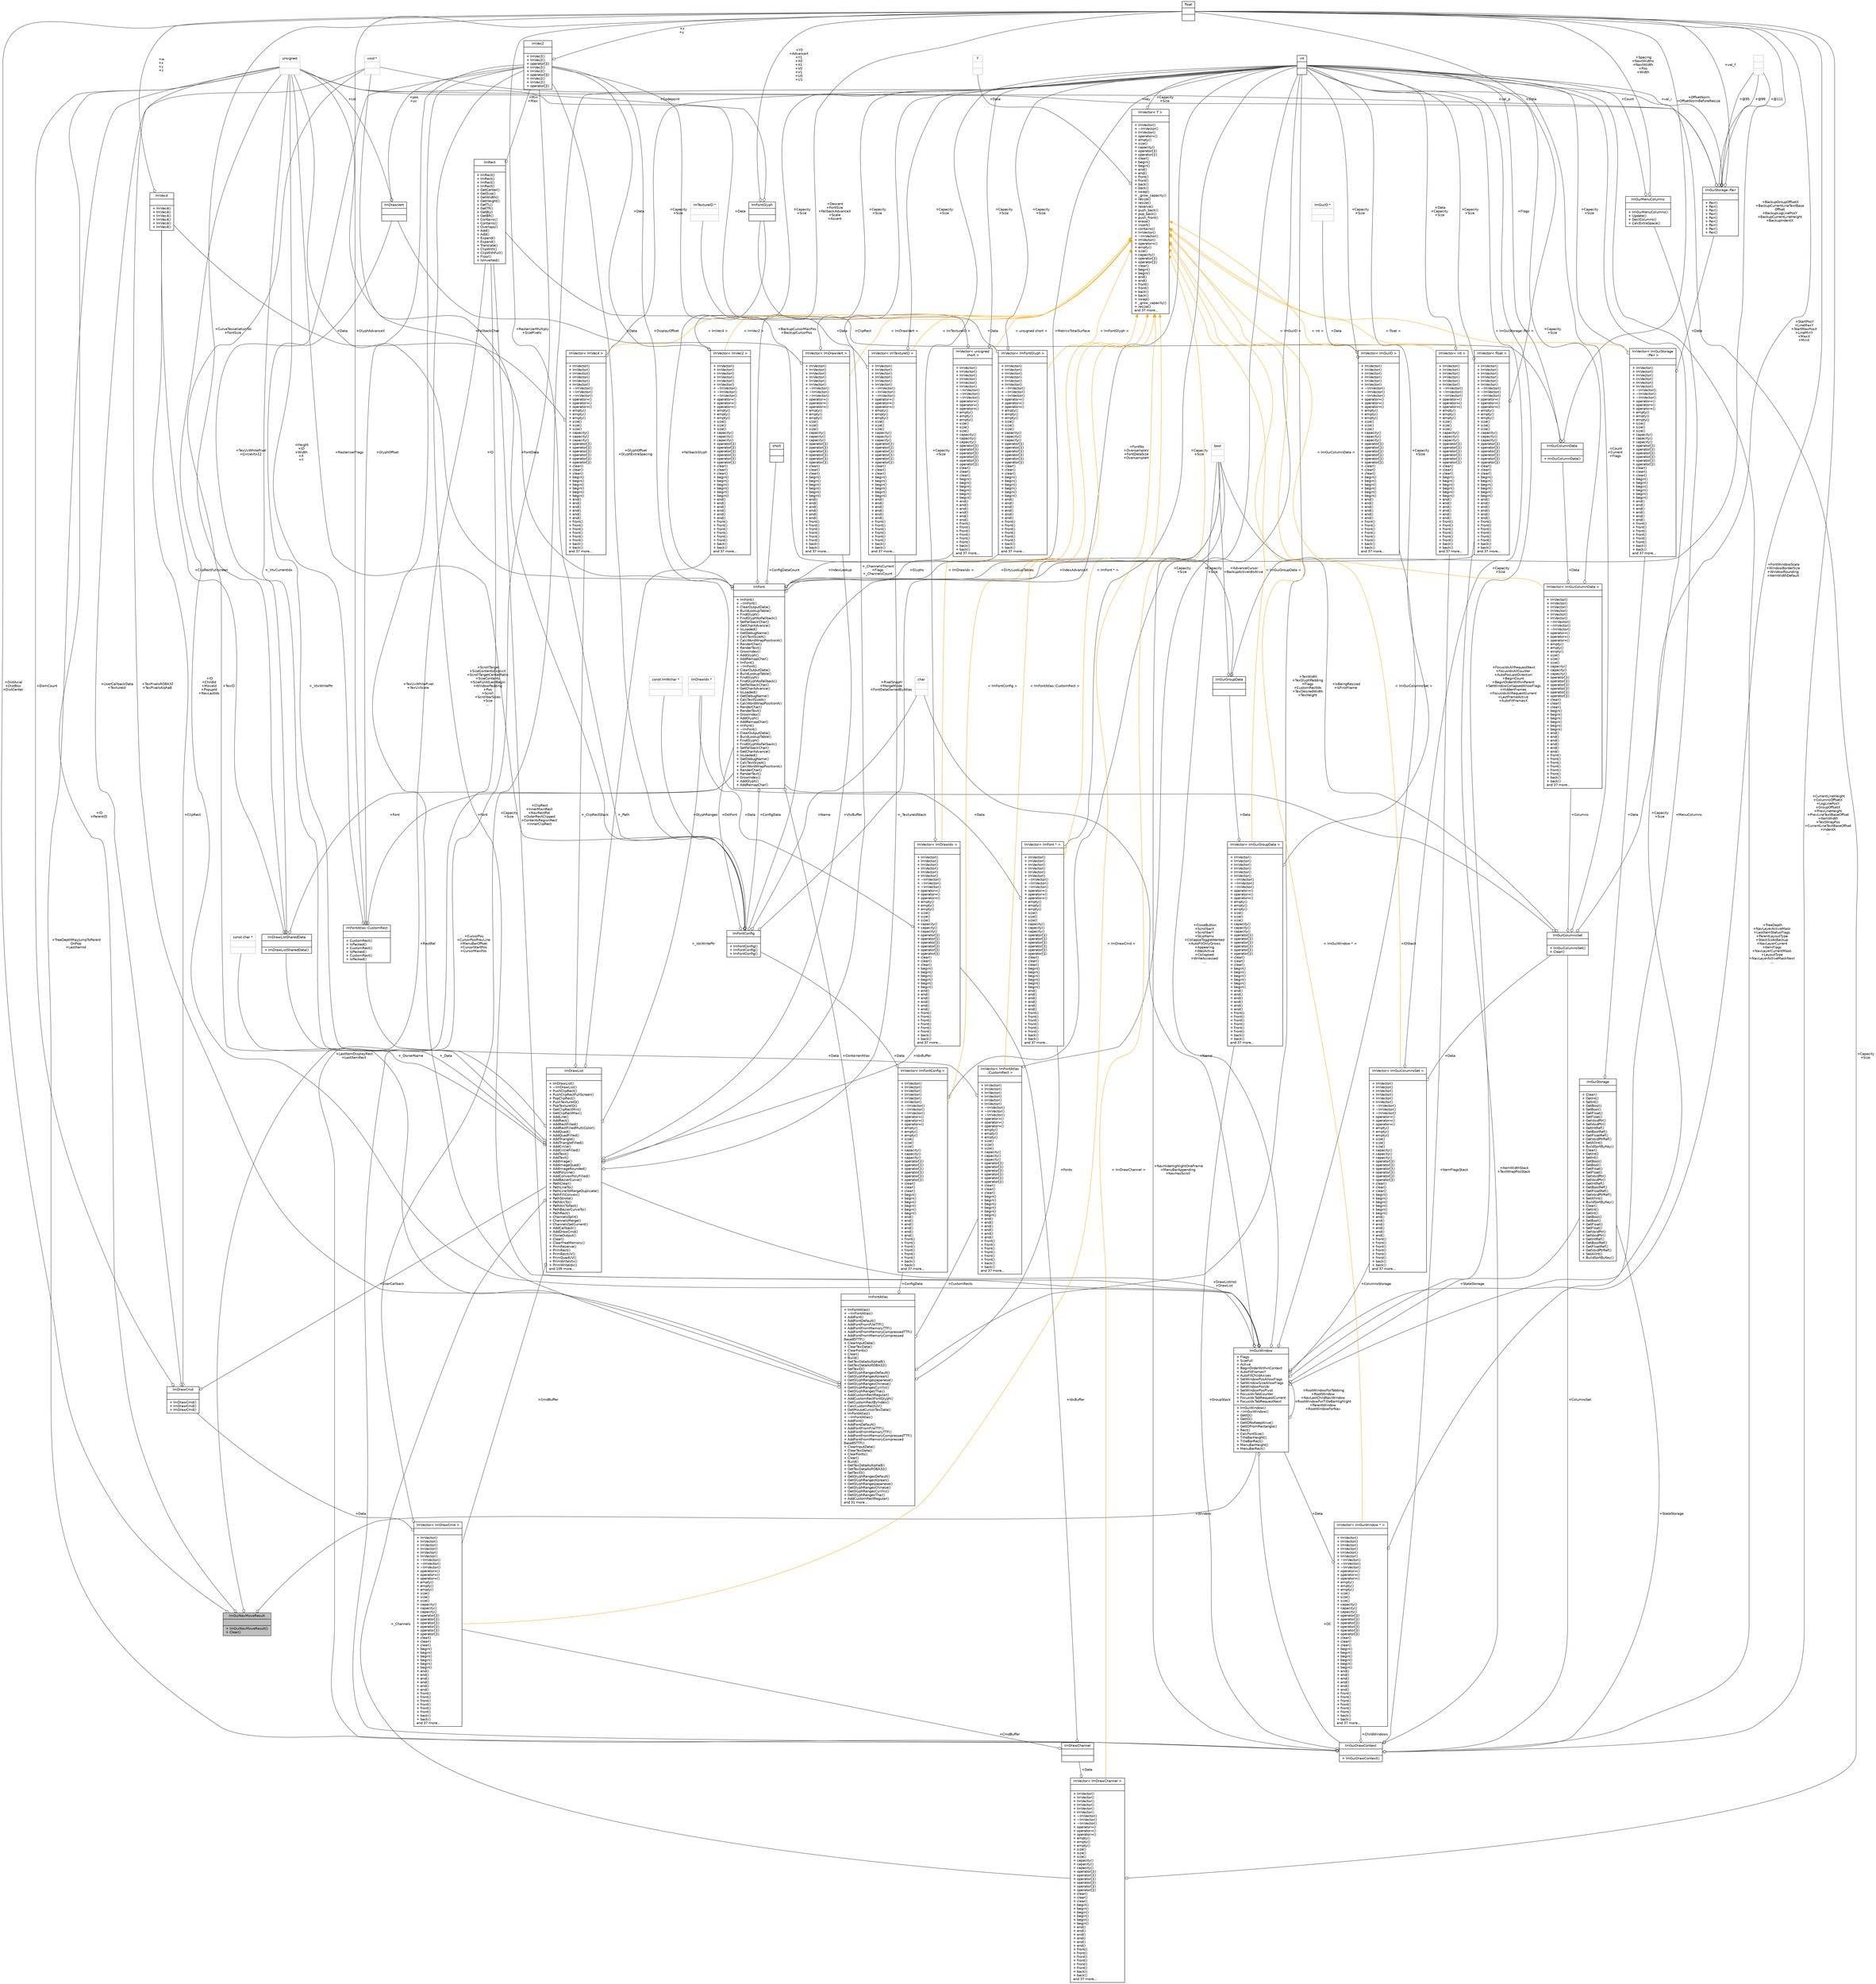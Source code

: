 digraph "ImGuiNavMoveResult"
{
 // INTERACTIVE_SVG=YES
  bgcolor="transparent";
  edge [fontname="Helvetica",fontsize="10",labelfontname="Helvetica",labelfontsize="10"];
  node [fontname="Helvetica",fontsize="10",shape=record];
  Node1 [label="{ImGuiNavMoveResult\n||+ ImGuiNavMoveResult()\l+ Clear()\l}",height=0.2,width=0.4,color="black", fillcolor="grey75", style="filled" fontcolor="black"];
  Node2 -> Node1 [color="grey25",fontsize="10",style="solid",label=" +RectRel" ,arrowhead="odiamond",fontname="Helvetica"];
  Node2 [label="{ImRect\n||+ ImRect()\l+ ImRect()\l+ ImRect()\l+ ImRect()\l+ GetCenter()\l+ GetSize()\l+ GetWidth()\l+ GetHeight()\l+ GetTL()\l+ GetTR()\l+ GetBL()\l+ GetBR()\l+ Contains()\l+ Contains()\l+ Overlaps()\l+ Add()\l+ Add()\l+ Expand()\l+ Expand()\l+ Translate()\l+ ClipWith()\l+ ClipWithFull()\l+ Floor()\l+ IsInverted()\l}",height=0.2,width=0.4,color="black",URL="$de/d50/structImRect.html"];
  Node3 -> Node2 [color="grey25",fontsize="10",style="solid",label=" +Min\n+Max" ,arrowhead="odiamond",fontname="Helvetica"];
  Node3 [label="{ImVec2\n||+ ImVec2()\l+ ImVec2()\l+ operator[]()\l+ ImVec2()\l+ ImVec2()\l+ operator[]()\l+ ImVec2()\l+ ImVec2()\l+ operator[]()\l}",height=0.2,width=0.4,color="black",URL="$d3/dc2/structImVec2.html"];
  Node4 -> Node3 [color="grey25",fontsize="10",style="solid",label=" +x\n+y" ,arrowhead="odiamond",fontname="Helvetica"];
  Node4 [label="{float\n||}",height=0.2,width=0.4,color="black",URL="$d4/dc3/classfloat.html"];
  Node4 -> Node1 [color="grey25",fontsize="10",style="solid",label=" +DistAxial\n+DistBox\n+DistCenter" ,arrowhead="odiamond",fontname="Helvetica"];
  Node5 -> Node1 [color="grey25",fontsize="10",style="solid",label=" +ID\n+ParentID" ,arrowhead="odiamond",fontname="Helvetica"];
  Node5 [label="{unsigned\n||}",height=0.2,width=0.4,color="grey75"];
  Node6 -> Node1 [color="grey25",fontsize="10",style="solid",label=" +Window" ,arrowhead="odiamond",fontname="Helvetica"];
  Node6 [label="{ImGuiWindow\n|+ Flags\l+ SizeFull\l+ Active\l+ BeginOrderWithinContext\l+ AutoFitFramesY\l+ AutoFitChildAxises\l+ SetWindowPosAllowFlags\l+ SetWindowSizeAllowFlags\l+ SetWindowPosVal\l+ SetWindowPosPivot\l+ FocusIdxTabCounter\l+ FocusIdxTabRequestCurrent\l+ FocusIdxTabRequestNext\l|+ ImGuiWindow()\l+ ~ImGuiWindow()\l+ GetID()\l+ GetID()\l+ GetIDNoKeepAlive()\l+ GetIDFromRectangle()\l+ Rect()\l+ CalcFontSize()\l+ TitleBarHeight()\l+ TitleBarRect()\l+ MenuBarHeight()\l+ MenuBarRect()\l}",height=0.2,width=0.4,color="black",URL="$df/d95/structImGuiWindow.html"];
  Node7 -> Node6 [color="grey25",fontsize="10",style="solid",label=" +StateStorage" ,arrowhead="odiamond",fontname="Helvetica"];
  Node7 [label="{ImGuiStorage\n||+ Clear()\l+ GetInt()\l+ SetInt()\l+ GetBool()\l+ SetBool()\l+ GetFloat()\l+ SetFloat()\l+ GetVoidPtr()\l+ SetVoidPtr()\l+ GetIntRef()\l+ GetBoolRef()\l+ GetFloatRef()\l+ GetVoidPtrRef()\l+ SetAllInt()\l+ BuildSortByKey()\l+ Clear()\l+ GetInt()\l+ SetInt()\l+ GetBool()\l+ SetBool()\l+ GetFloat()\l+ SetFloat()\l+ GetVoidPtr()\l+ SetVoidPtr()\l+ GetIntRef()\l+ GetBoolRef()\l+ GetFloatRef()\l+ GetVoidPtrRef()\l+ SetAllInt()\l+ BuildSortByKey()\l+ Clear()\l+ GetInt()\l+ SetInt()\l+ GetBool()\l+ SetBool()\l+ GetFloat()\l+ SetFloat()\l+ GetVoidPtr()\l+ SetVoidPtr()\l+ GetIntRef()\l+ GetBoolRef()\l+ GetFloatRef()\l+ GetVoidPtrRef()\l+ SetAllInt()\l+ BuildSortByKey()\l}",height=0.2,width=0.4,color="black",URL="$d5/d44/structImGuiStorage.html"];
  Node8 -> Node7 [color="grey25",fontsize="10",style="solid",label=" +Data" ,arrowhead="odiamond",fontname="Helvetica"];
  Node8 [label="{ImVector\< ImGuiStorage\l::Pair \>\n||+ ImVector()\l+ ImVector()\l+ ImVector()\l+ ImVector()\l+ ImVector()\l+ ImVector()\l+ ~ImVector()\l+ ~ImVector()\l+ ~ImVector()\l+ operator=()\l+ operator=()\l+ operator=()\l+ empty()\l+ empty()\l+ empty()\l+ size()\l+ size()\l+ size()\l+ capacity()\l+ capacity()\l+ capacity()\l+ operator[]()\l+ operator[]()\l+ operator[]()\l+ operator[]()\l+ operator[]()\l+ operator[]()\l+ clear()\l+ clear()\l+ clear()\l+ begin()\l+ begin()\l+ begin()\l+ begin()\l+ begin()\l+ begin()\l+ end()\l+ end()\l+ end()\l+ end()\l+ end()\l+ end()\l+ front()\l+ front()\l+ front()\l+ front()\l+ front()\l+ front()\l+ back()\l+ back()\land 37 more...\l}",height=0.2,width=0.4,color="black",URL="$d3/d32/classImVector.html"];
  Node9 -> Node8 [color="grey25",fontsize="10",style="solid",label=" +Data" ,arrowhead="odiamond",fontname="Helvetica"];
  Node9 [label="{ImGuiStorage::Pair\n||+ Pair()\l+ Pair()\l+ Pair()\l+ Pair()\l+ Pair()\l+ Pair()\l+ Pair()\l+ Pair()\l+ Pair()\l}",height=0.2,width=0.4,color="black",URL="$d3/d51/structImGuiStorage_1_1Pair.html"];
  Node10 -> Node9 [color="grey25",fontsize="10",style="solid",label=" +@99" ,arrowhead="odiamond",fontname="Helvetica"];
  Node10 [label="{\n||}",height=0.2,width=0.4,color="grey75"];
  Node4 -> Node9 [color="grey25",fontsize="10",style="solid",label=" +val_f" ,arrowhead="odiamond",fontname="Helvetica"];
  Node10 -> Node9 [color="grey25",fontsize="10",style="solid",label=" +@111" ,arrowhead="odiamond",fontname="Helvetica"];
  Node11 -> Node9 [color="grey25",fontsize="10",style="solid",label=" +val_i" ,arrowhead="odiamond",fontname="Helvetica"];
  Node11 [label="{int\n||}",height=0.2,width=0.4,color="black",URL="$d1/da0/classint.html"];
  Node5 -> Node9 [color="grey25",fontsize="10",style="solid",label=" +key" ,arrowhead="odiamond",fontname="Helvetica"];
  Node12 -> Node9 [color="grey25",fontsize="10",style="solid",label=" +val_p" ,arrowhead="odiamond",fontname="Helvetica"];
  Node12 [label="{void *\n||}",height=0.2,width=0.4,color="grey75"];
  Node10 -> Node9 [color="grey25",fontsize="10",style="solid",label=" +@95" ,arrowhead="odiamond",fontname="Helvetica"];
  Node11 -> Node8 [color="grey25",fontsize="10",style="solid",label=" +Capacity\n+Size" ,arrowhead="odiamond",fontname="Helvetica"];
  Node13 -> Node8 [dir="back",color="orange",fontsize="10",style="solid",label=" \< ImGuiStorage::Pair \>" ,fontname="Helvetica"];
  Node13 [label="{ImVector\< T \>\n||+ ImVector()\l+ ~ImVector()\l+ ImVector()\l+ operator=()\l+ empty()\l+ size()\l+ capacity()\l+ operator[]()\l+ operator[]()\l+ clear()\l+ begin()\l+ begin()\l+ end()\l+ end()\l+ front()\l+ front()\l+ back()\l+ back()\l+ swap()\l+ _grow_capacity()\l+ resize()\l+ resize()\l+ reserve()\l+ push_back()\l+ pop_back()\l+ push_front()\l+ erase()\l+ insert()\l+ contains()\l+ ImVector()\l+ ~ImVector()\l+ ImVector()\l+ operator=()\l+ empty()\l+ size()\l+ capacity()\l+ operator[]()\l+ operator[]()\l+ clear()\l+ begin()\l+ begin()\l+ end()\l+ end()\l+ front()\l+ front()\l+ back()\l+ back()\l+ swap()\l+ _grow_capacity()\l+ resize()\land 37 more...\l}",height=0.2,width=0.4,color="black",URL="$d3/d32/classImVector.html"];
  Node11 -> Node13 [color="grey25",fontsize="10",style="solid",label=" +Capacity\n+Size" ,arrowhead="odiamond",fontname="Helvetica"];
  Node14 -> Node13 [color="grey25",fontsize="10",style="solid",label=" +Data" ,arrowhead="odiamond",fontname="Helvetica"];
  Node14 [label="{T\n||}",height=0.2,width=0.4,color="grey75"];
  Node15 -> Node6 [color="grey25",fontsize="10",style="solid",label=" +DC" ,arrowhead="odiamond",fontname="Helvetica"];
  Node15 [label="{ImGuiDrawContext\n||+ ImGuiDrawContext()\l}",height=0.2,width=0.4,color="black",URL="$d1/d5f/structImGuiDrawContext.html"];
  Node16 -> Node15 [color="grey25",fontsize="10",style="solid",label=" +GroupStack" ,arrowhead="odiamond",fontname="Helvetica"];
  Node16 [label="{ImVector\< ImGuiGroupData \>\n||+ ImVector()\l+ ImVector()\l+ ImVector()\l+ ImVector()\l+ ImVector()\l+ ImVector()\l+ ~ImVector()\l+ ~ImVector()\l+ ~ImVector()\l+ operator=()\l+ operator=()\l+ operator=()\l+ empty()\l+ empty()\l+ empty()\l+ size()\l+ size()\l+ size()\l+ capacity()\l+ capacity()\l+ capacity()\l+ operator[]()\l+ operator[]()\l+ operator[]()\l+ operator[]()\l+ operator[]()\l+ operator[]()\l+ clear()\l+ clear()\l+ clear()\l+ begin()\l+ begin()\l+ begin()\l+ begin()\l+ begin()\l+ begin()\l+ end()\l+ end()\l+ end()\l+ end()\l+ end()\l+ end()\l+ front()\l+ front()\l+ front()\l+ front()\l+ front()\l+ front()\l+ back()\l+ back()\land 37 more...\l}",height=0.2,width=0.4,color="black",URL="$d3/d32/classImVector.html"];
  Node11 -> Node16 [color="grey25",fontsize="10",style="solid",label=" +Capacity\n+Size" ,arrowhead="odiamond",fontname="Helvetica"];
  Node17 -> Node16 [color="grey25",fontsize="10",style="solid",label=" +Data" ,arrowhead="odiamond",fontname="Helvetica"];
  Node17 [label="{ImGuiGroupData\n||}",height=0.2,width=0.4,color="black",URL="$d0/dea/structImGuiGroupData.html"];
  Node3 -> Node17 [color="grey25",fontsize="10",style="solid",label=" +BackupCursorMaxPos\n+BackupCursorPos" ,arrowhead="odiamond",fontname="Helvetica"];
  Node4 -> Node17 [color="grey25",fontsize="10",style="solid",label=" +BackupGroupOffsetX\n+BackupCurrentLineTextBase\lOffset\n+BackupLogLinePosY\n+BackupCurrentLineHeight\n+BackupIndentX" ,arrowhead="odiamond",fontname="Helvetica"];
  Node18 -> Node17 [color="grey25",fontsize="10",style="solid",label=" +AdvanceCursor\n+BackupActiveIdIsAlive" ,arrowhead="odiamond",fontname="Helvetica"];
  Node18 [label="{bool\n||}",height=0.2,width=0.4,color="grey75"];
  Node13 -> Node16 [dir="back",color="orange",fontsize="10",style="solid",label=" \< ImGuiGroupData \>" ,fontname="Helvetica"];
  Node7 -> Node15 [color="grey25",fontsize="10",style="solid",label=" +StateStorage" ,arrowhead="odiamond",fontname="Helvetica"];
  Node3 -> Node15 [color="grey25",fontsize="10",style="solid",label=" +CursorPos\n+CursorPosPrevLine\n+MenuBarOffset\n+CursorStartPos\n+CursorMaxPos" ,arrowhead="odiamond",fontname="Helvetica"];
  Node2 -> Node15 [color="grey25",fontsize="10",style="solid",label=" +LastItemDisplayRect\n+LastItemRect" ,arrowhead="odiamond",fontname="Helvetica"];
  Node19 -> Node15 [color="grey25",fontsize="10",style="solid",label=" +ColumnsSet" ,arrowhead="odiamond",fontname="Helvetica"];
  Node19 [label="{ImGuiColumnsSet\n||+ ImGuiColumnsSet()\l+ Clear()\l}",height=0.2,width=0.4,color="black",URL="$d5/dd5/structImGuiColumnsSet.html"];
  Node20 -> Node19 [color="grey25",fontsize="10",style="solid",label=" +Columns" ,arrowhead="odiamond",fontname="Helvetica"];
  Node20 [label="{ImVector\< ImGuiColumnData \>\n||+ ImVector()\l+ ImVector()\l+ ImVector()\l+ ImVector()\l+ ImVector()\l+ ImVector()\l+ ~ImVector()\l+ ~ImVector()\l+ ~ImVector()\l+ operator=()\l+ operator=()\l+ operator=()\l+ empty()\l+ empty()\l+ empty()\l+ size()\l+ size()\l+ size()\l+ capacity()\l+ capacity()\l+ capacity()\l+ operator[]()\l+ operator[]()\l+ operator[]()\l+ operator[]()\l+ operator[]()\l+ operator[]()\l+ clear()\l+ clear()\l+ clear()\l+ begin()\l+ begin()\l+ begin()\l+ begin()\l+ begin()\l+ begin()\l+ end()\l+ end()\l+ end()\l+ end()\l+ end()\l+ end()\l+ front()\l+ front()\l+ front()\l+ front()\l+ front()\l+ front()\l+ back()\l+ back()\land 37 more...\l}",height=0.2,width=0.4,color="black",URL="$d3/d32/classImVector.html"];
  Node11 -> Node20 [color="grey25",fontsize="10",style="solid",label=" +Capacity\n+Size" ,arrowhead="odiamond",fontname="Helvetica"];
  Node21 -> Node20 [color="grey25",fontsize="10",style="solid",label=" +Data" ,arrowhead="odiamond",fontname="Helvetica"];
  Node21 [label="{ImGuiColumnData\n||+ ImGuiColumnData()\l}",height=0.2,width=0.4,color="black",URL="$d9/d41/structImGuiColumnData.html"];
  Node2 -> Node21 [color="grey25",fontsize="10",style="solid",label=" +ClipRect" ,arrowhead="odiamond",fontname="Helvetica"];
  Node4 -> Node21 [color="grey25",fontsize="10",style="solid",label=" +OffsetNorm\n+OffsetNormBeforeResize" ,arrowhead="odiamond",fontname="Helvetica"];
  Node11 -> Node21 [color="grey25",fontsize="10",style="solid",label=" +Flags" ,arrowhead="odiamond",fontname="Helvetica"];
  Node13 -> Node20 [dir="back",color="orange",fontsize="10",style="solid",label=" \< ImGuiColumnData \>" ,fontname="Helvetica"];
  Node4 -> Node19 [color="grey25",fontsize="10",style="solid",label=" +StartPosY\n+LineMaxY\n+StartMaxPosX\n+LineMinY\n+MaxX\n+MinX" ,arrowhead="odiamond",fontname="Helvetica"];
  Node11 -> Node19 [color="grey25",fontsize="10",style="solid",label=" +Count\n+Current\n+Flags" ,arrowhead="odiamond",fontname="Helvetica"];
  Node18 -> Node19 [color="grey25",fontsize="10",style="solid",label=" +IsBeingResized\n+IsFirstFrame" ,arrowhead="odiamond",fontname="Helvetica"];
  Node5 -> Node19 [color="grey25",fontsize="10",style="solid",label=" +ID" ,arrowhead="odiamond",fontname="Helvetica"];
  Node4 -> Node15 [color="grey25",fontsize="10",style="solid",label=" +CurrentLineHeight\n+ColumnsOffsetX\n+LogLinePosY\n+GroupOffsetX\n+PrevLineHeight\n+PrevLineTextBaseOffset\n+ItemWidth\n+TextWrapPos\n+CurrentLineTextBaseOffset\n+IndentX\n..." ,arrowhead="odiamond",fontname="Helvetica"];
  Node11 -> Node15 [color="grey25",fontsize="10",style="solid",label=" +TreeDepth\n+NavLayerActiveMask\n+LastItemStatusFlags\n+ParentLayoutType\n+StackSizesBackup\n+NavLayerCurrent\n+ItemFlags\n+NavLayerCurrentMask\n+LayoutType\n+NavLayerActiveMaskNext\n..." ,arrowhead="odiamond",fontname="Helvetica"];
  Node18 -> Node15 [color="grey25",fontsize="10",style="solid",label=" +NavHideHighlightOneFrame\n+MenuBarAppending\n+NavHasScroll" ,arrowhead="odiamond",fontname="Helvetica"];
  Node22 -> Node15 [color="grey25",fontsize="10",style="solid",label=" +ChildWindows" ,arrowhead="odiamond",fontname="Helvetica"];
  Node22 [label="{ImVector\< ImGuiWindow * \>\n||+ ImVector()\l+ ImVector()\l+ ImVector()\l+ ImVector()\l+ ImVector()\l+ ImVector()\l+ ~ImVector()\l+ ~ImVector()\l+ ~ImVector()\l+ operator=()\l+ operator=()\l+ operator=()\l+ empty()\l+ empty()\l+ empty()\l+ size()\l+ size()\l+ size()\l+ capacity()\l+ capacity()\l+ capacity()\l+ operator[]()\l+ operator[]()\l+ operator[]()\l+ operator[]()\l+ operator[]()\l+ operator[]()\l+ clear()\l+ clear()\l+ clear()\l+ begin()\l+ begin()\l+ begin()\l+ begin()\l+ begin()\l+ begin()\l+ end()\l+ end()\l+ end()\l+ end()\l+ end()\l+ end()\l+ front()\l+ front()\l+ front()\l+ front()\l+ front()\l+ front()\l+ back()\l+ back()\land 37 more...\l}",height=0.2,width=0.4,color="black",URL="$d3/d32/classImVector.html"];
  Node11 -> Node22 [color="grey25",fontsize="10",style="solid",label=" +Capacity\n+Size" ,arrowhead="odiamond",fontname="Helvetica"];
  Node6 -> Node22 [color="grey25",fontsize="10",style="solid",label=" +Data" ,arrowhead="odiamond",fontname="Helvetica"];
  Node13 -> Node22 [dir="back",color="orange",fontsize="10",style="solid",label=" \< ImGuiWindow * \>" ,fontname="Helvetica"];
  Node23 -> Node15 [color="grey25",fontsize="10",style="solid",label=" +ItemWidthStack\n+TextWrapPosStack" ,arrowhead="odiamond",fontname="Helvetica"];
  Node23 [label="{ImVector\< float \>\n||+ ImVector()\l+ ImVector()\l+ ImVector()\l+ ImVector()\l+ ImVector()\l+ ImVector()\l+ ~ImVector()\l+ ~ImVector()\l+ ~ImVector()\l+ operator=()\l+ operator=()\l+ operator=()\l+ empty()\l+ empty()\l+ empty()\l+ size()\l+ size()\l+ size()\l+ capacity()\l+ capacity()\l+ capacity()\l+ operator[]()\l+ operator[]()\l+ operator[]()\l+ operator[]()\l+ operator[]()\l+ operator[]()\l+ clear()\l+ clear()\l+ clear()\l+ begin()\l+ begin()\l+ begin()\l+ begin()\l+ begin()\l+ begin()\l+ end()\l+ end()\l+ end()\l+ end()\l+ end()\l+ end()\l+ front()\l+ front()\l+ front()\l+ front()\l+ front()\l+ front()\l+ back()\l+ back()\land 37 more...\l}",height=0.2,width=0.4,color="black",URL="$d3/d32/classImVector.html"];
  Node4 -> Node23 [color="grey25",fontsize="10",style="solid",label=" +Data" ,arrowhead="odiamond",fontname="Helvetica"];
  Node11 -> Node23 [color="grey25",fontsize="10",style="solid",label=" +Capacity\n+Size" ,arrowhead="odiamond",fontname="Helvetica"];
  Node13 -> Node23 [dir="back",color="orange",fontsize="10",style="solid",label=" \< float \>" ,fontname="Helvetica"];
  Node5 -> Node15 [color="grey25",fontsize="10",style="solid",label=" +TreeDepthMayJumpToParent\lOnPop\n+LastItemId" ,arrowhead="odiamond",fontname="Helvetica"];
  Node24 -> Node15 [color="grey25",fontsize="10",style="solid",label=" +ItemFlagsStack" ,arrowhead="odiamond",fontname="Helvetica"];
  Node24 [label="{ImVector\< int \>\n||+ ImVector()\l+ ImVector()\l+ ImVector()\l+ ImVector()\l+ ImVector()\l+ ImVector()\l+ ~ImVector()\l+ ~ImVector()\l+ ~ImVector()\l+ operator=()\l+ operator=()\l+ operator=()\l+ empty()\l+ empty()\l+ empty()\l+ size()\l+ size()\l+ size()\l+ capacity()\l+ capacity()\l+ capacity()\l+ operator[]()\l+ operator[]()\l+ operator[]()\l+ operator[]()\l+ operator[]()\l+ operator[]()\l+ clear()\l+ clear()\l+ clear()\l+ begin()\l+ begin()\l+ begin()\l+ begin()\l+ begin()\l+ begin()\l+ end()\l+ end()\l+ end()\l+ end()\l+ end()\l+ end()\l+ front()\l+ front()\l+ front()\l+ front()\l+ front()\l+ front()\l+ back()\l+ back()\land 37 more...\l}",height=0.2,width=0.4,color="black",URL="$d3/d32/classImVector.html"];
  Node11 -> Node24 [color="grey25",fontsize="10",style="solid",label=" +Data\n+Capacity\n+Size" ,arrowhead="odiamond",fontname="Helvetica"];
  Node13 -> Node24 [dir="back",color="orange",fontsize="10",style="solid",label=" \< int \>" ,fontname="Helvetica"];
  Node3 -> Node6 [color="grey25",fontsize="10",style="solid",label=" +ScrollTarget\n+SizeContentsExplicit\n+ScrollTargetCenterRatio\n+SizeContents\n+SizeFullAtLastBegin\n+WindowPadding\n+Pos\n+Scroll\n+ScrollbarSizes\n+Size\n..." ,arrowhead="odiamond",fontname="Helvetica"];
  Node25 -> Node6 [color="grey25",fontsize="10",style="solid",label=" +ColumnsStorage" ,arrowhead="odiamond",fontname="Helvetica"];
  Node25 [label="{ImVector\< ImGuiColumnsSet \>\n||+ ImVector()\l+ ImVector()\l+ ImVector()\l+ ImVector()\l+ ImVector()\l+ ImVector()\l+ ~ImVector()\l+ ~ImVector()\l+ ~ImVector()\l+ operator=()\l+ operator=()\l+ operator=()\l+ empty()\l+ empty()\l+ empty()\l+ size()\l+ size()\l+ size()\l+ capacity()\l+ capacity()\l+ capacity()\l+ operator[]()\l+ operator[]()\l+ operator[]()\l+ operator[]()\l+ operator[]()\l+ operator[]()\l+ clear()\l+ clear()\l+ clear()\l+ begin()\l+ begin()\l+ begin()\l+ begin()\l+ begin()\l+ begin()\l+ end()\l+ end()\l+ end()\l+ end()\l+ end()\l+ end()\l+ front()\l+ front()\l+ front()\l+ front()\l+ front()\l+ front()\l+ back()\l+ back()\land 37 more...\l}",height=0.2,width=0.4,color="black",URL="$d3/d32/classImVector.html"];
  Node19 -> Node25 [color="grey25",fontsize="10",style="solid",label=" +Data" ,arrowhead="odiamond",fontname="Helvetica"];
  Node11 -> Node25 [color="grey25",fontsize="10",style="solid",label=" +Capacity\n+Size" ,arrowhead="odiamond",fontname="Helvetica"];
  Node13 -> Node25 [dir="back",color="orange",fontsize="10",style="solid",label=" \< ImGuiColumnsSet \>" ,fontname="Helvetica"];
  Node2 -> Node6 [color="grey25",fontsize="10",style="solid",label=" +ClipRect\n+InnerMainRect\n+NavRectRel\n+OuterRectClipped\n+ContentsRegionRect\n+InnerClipRect" ,arrowhead="odiamond",fontname="Helvetica"];
  Node4 -> Node6 [color="grey25",fontsize="10",style="solid",label=" +FontWindowScale\n+WindowBorderSize\n+WindowRounding\n+ItemWidthDefault" ,arrowhead="odiamond",fontname="Helvetica"];
  Node26 -> Node6 [color="grey25",fontsize="10",style="solid",label=" +Name" ,arrowhead="odiamond",fontname="Helvetica"];
  Node26 [label="{char\n||}",height=0.2,width=0.4,color="grey75"];
  Node27 -> Node6 [color="grey25",fontsize="10",style="solid",label=" +IDStack" ,arrowhead="odiamond",fontname="Helvetica"];
  Node27 [label="{ImVector\< ImGuiID \>\n||+ ImVector()\l+ ImVector()\l+ ImVector()\l+ ImVector()\l+ ImVector()\l+ ImVector()\l+ ~ImVector()\l+ ~ImVector()\l+ ~ImVector()\l+ operator=()\l+ operator=()\l+ operator=()\l+ empty()\l+ empty()\l+ empty()\l+ size()\l+ size()\l+ size()\l+ capacity()\l+ capacity()\l+ capacity()\l+ operator[]()\l+ operator[]()\l+ operator[]()\l+ operator[]()\l+ operator[]()\l+ operator[]()\l+ clear()\l+ clear()\l+ clear()\l+ begin()\l+ begin()\l+ begin()\l+ begin()\l+ begin()\l+ begin()\l+ end()\l+ end()\l+ end()\l+ end()\l+ end()\l+ end()\l+ front()\l+ front()\l+ front()\l+ front()\l+ front()\l+ front()\l+ back()\l+ back()\land 37 more...\l}",height=0.2,width=0.4,color="black",URL="$d3/d32/classImVector.html"];
  Node28 -> Node27 [color="grey25",fontsize="10",style="solid",label=" +Data" ,arrowhead="odiamond",fontname="Helvetica"];
  Node28 [label="{ImGuiID *\n||}",height=0.2,width=0.4,color="grey75"];
  Node11 -> Node27 [color="grey25",fontsize="10",style="solid",label=" +Capacity\n+Size" ,arrowhead="odiamond",fontname="Helvetica"];
  Node13 -> Node27 [dir="back",color="orange",fontsize="10",style="solid",label=" \< ImGuiID \>" ,fontname="Helvetica"];
  Node11 -> Node6 [color="grey25",fontsize="10",style="solid",label=" +FocusIdxAllRequestNext\n+FocusIdxAllCounter\n+AutoPosLastDirection\n+BeginCount\n+BeginOrderWithinParent\n+SetWindowCollapsedAllowFlags\n+HiddenFrames\n+FocusIdxAllRequestCurrent\n+LastFrameActive\n+AutoFitFramesX\n..." ,arrowhead="odiamond",fontname="Helvetica"];
  Node18 -> Node6 [color="grey25",fontsize="10",style="solid",label=" +CloseButton\n+ScrollbarX\n+ScrollbarY\n+SkipItems\n+CollapseToggleWanted\n+AutoFitOnlyGrows\n+Appearing\n+WasActive\n+Collapsed\n+WriteAccessed\n..." ,arrowhead="odiamond",fontname="Helvetica"];
  Node29 -> Node6 [color="grey25",fontsize="10",style="solid",label=" +MenuColumns" ,arrowhead="odiamond",fontname="Helvetica"];
  Node29 [label="{ImGuiMenuColumns\n||+ ImGuiMenuColumns()\l+ Update()\l+ DeclColumns()\l+ CalcExtraSpace()\l}",height=0.2,width=0.4,color="black",URL="$d4/d27/structImGuiMenuColumns.html"];
  Node4 -> Node29 [color="grey25",fontsize="10",style="solid",label=" +Spacing\n+NextWidths\n+NextWidth\n+Pos\n+Width" ,arrowhead="odiamond",fontname="Helvetica"];
  Node11 -> Node29 [color="grey25",fontsize="10",style="solid",label=" +Count" ,arrowhead="odiamond",fontname="Helvetica"];
  Node5 -> Node6 [color="grey25",fontsize="10",style="solid",label=" +ID\n+ChildId\n+MoveId\n+PopupId\n+NavLastIds" ,arrowhead="odiamond",fontname="Helvetica"];
  Node6 -> Node6 [color="grey25",fontsize="10",style="solid",label=" +RootWindowForTabbing\n+RootWindow\n+NavLastChildNavWindow\n+RootWindowForTitleBarHighlight\n+ParentWindow\n+RootWindowForNav" ,arrowhead="odiamond",fontname="Helvetica"];
  Node30 -> Node6 [color="grey25",fontsize="10",style="solid",label=" +DrawListInst\n+DrawList" ,arrowhead="odiamond",fontname="Helvetica"];
  Node30 [label="{ImDrawList\n||+ ImDrawList()\l+ ~ImDrawList()\l+ PushClipRect()\l+ PushClipRectFullScreen()\l+ PopClipRect()\l+ PushTextureID()\l+ PopTextureID()\l+ GetClipRectMin()\l+ GetClipRectMax()\l+ AddLine()\l+ AddRect()\l+ AddRectFilled()\l+ AddRectFilledMultiColor()\l+ AddQuad()\l+ AddQuadFilled()\l+ AddTriangle()\l+ AddTriangleFilled()\l+ AddCircle()\l+ AddCircleFilled()\l+ AddText()\l+ AddText()\l+ AddImage()\l+ AddImageQuad()\l+ AddImageRounded()\l+ AddPolyline()\l+ AddConvexPolyFilled()\l+ AddBezierCurve()\l+ PathClear()\l+ PathLineTo()\l+ PathLineToMergeDuplicate()\l+ PathFillConvex()\l+ PathStroke()\l+ PathArcTo()\l+ PathArcToFast()\l+ PathBezierCurveTo()\l+ PathRect()\l+ ChannelsSplit()\l+ ChannelsMerge()\l+ ChannelsSetCurrent()\l+ AddCallback()\l+ AddDrawCmd()\l+ CloneOutput()\l+ Clear()\l+ ClearFreeMemory()\l+ PrimReserve()\l+ PrimRect()\l+ PrimRectUV()\l+ PrimQuadUV()\l+ PrimWriteVtx()\l+ PrimWriteIdx()\land 109 more...\l}",height=0.2,width=0.4,color="black",URL="$d2/d31/structImDrawList.html"];
  Node31 -> Node30 [color="grey25",fontsize="10",style="solid",label=" +_ClipRectStack" ,arrowhead="odiamond",fontname="Helvetica"];
  Node31 [label="{ImVector\< ImVec4 \>\n||+ ImVector()\l+ ImVector()\l+ ImVector()\l+ ImVector()\l+ ImVector()\l+ ImVector()\l+ ~ImVector()\l+ ~ImVector()\l+ ~ImVector()\l+ operator=()\l+ operator=()\l+ operator=()\l+ empty()\l+ empty()\l+ empty()\l+ size()\l+ size()\l+ size()\l+ capacity()\l+ capacity()\l+ capacity()\l+ operator[]()\l+ operator[]()\l+ operator[]()\l+ operator[]()\l+ operator[]()\l+ operator[]()\l+ clear()\l+ clear()\l+ clear()\l+ begin()\l+ begin()\l+ begin()\l+ begin()\l+ begin()\l+ begin()\l+ end()\l+ end()\l+ end()\l+ end()\l+ end()\l+ end()\l+ front()\l+ front()\l+ front()\l+ front()\l+ front()\l+ front()\l+ back()\l+ back()\land 37 more...\l}",height=0.2,width=0.4,color="black",URL="$d3/d32/classImVector.html"];
  Node32 -> Node31 [color="grey25",fontsize="10",style="solid",label=" +Data" ,arrowhead="odiamond",fontname="Helvetica"];
  Node32 [label="{ImVec4\n||+ ImVec4()\l+ ImVec4()\l+ ImVec4()\l+ ImVec4()\l+ ImVec4()\l+ ImVec4()\l}",height=0.2,width=0.4,color="black",URL="$dc/dee/structImVec4.html"];
  Node4 -> Node32 [color="grey25",fontsize="10",style="solid",label=" +w\n+x\n+y\n+z" ,arrowhead="odiamond",fontname="Helvetica"];
  Node11 -> Node31 [color="grey25",fontsize="10",style="solid",label=" +Capacity\n+Size" ,arrowhead="odiamond",fontname="Helvetica"];
  Node13 -> Node31 [dir="back",color="orange",fontsize="10",style="solid",label=" \< ImVec4 \>" ,fontname="Helvetica"];
  Node33 -> Node30 [color="grey25",fontsize="10",style="solid",label=" +_IdxWritePtr" ,arrowhead="odiamond",fontname="Helvetica"];
  Node33 [label="{ImDrawIdx *\n||}",height=0.2,width=0.4,color="grey75"];
  Node34 -> Node30 [color="grey25",fontsize="10",style="solid",label=" +VtxBuffer" ,arrowhead="odiamond",fontname="Helvetica"];
  Node34 [label="{ImVector\< ImDrawVert \>\n||+ ImVector()\l+ ImVector()\l+ ImVector()\l+ ImVector()\l+ ImVector()\l+ ImVector()\l+ ~ImVector()\l+ ~ImVector()\l+ ~ImVector()\l+ operator=()\l+ operator=()\l+ operator=()\l+ empty()\l+ empty()\l+ empty()\l+ size()\l+ size()\l+ size()\l+ capacity()\l+ capacity()\l+ capacity()\l+ operator[]()\l+ operator[]()\l+ operator[]()\l+ operator[]()\l+ operator[]()\l+ operator[]()\l+ clear()\l+ clear()\l+ clear()\l+ begin()\l+ begin()\l+ begin()\l+ begin()\l+ begin()\l+ begin()\l+ end()\l+ end()\l+ end()\l+ end()\l+ end()\l+ end()\l+ front()\l+ front()\l+ front()\l+ front()\l+ front()\l+ front()\l+ back()\l+ back()\land 37 more...\l}",height=0.2,width=0.4,color="black",URL="$d3/d32/classImVector.html"];
  Node11 -> Node34 [color="grey25",fontsize="10",style="solid",label=" +Capacity\n+Size" ,arrowhead="odiamond",fontname="Helvetica"];
  Node35 -> Node34 [color="grey25",fontsize="10",style="solid",label=" +Data" ,arrowhead="odiamond",fontname="Helvetica"];
  Node35 [label="{ImDrawVert\n||}",height=0.2,width=0.4,color="black",URL="$d3/dfa/structImDrawVert.html"];
  Node3 -> Node35 [color="grey25",fontsize="10",style="solid",label=" +pos\n+uv" ,arrowhead="odiamond",fontname="Helvetica"];
  Node5 -> Node35 [color="grey25",fontsize="10",style="solid",label=" +col" ,arrowhead="odiamond",fontname="Helvetica"];
  Node13 -> Node34 [dir="back",color="orange",fontsize="10",style="solid",label=" \< ImDrawVert \>" ,fontname="Helvetica"];
  Node36 -> Node30 [color="grey25",fontsize="10",style="solid",label=" +_Channels" ,arrowhead="odiamond",fontname="Helvetica"];
  Node36 [label="{ImVector\< ImDrawChannel \>\n||+ ImVector()\l+ ImVector()\l+ ImVector()\l+ ImVector()\l+ ImVector()\l+ ImVector()\l+ ~ImVector()\l+ ~ImVector()\l+ ~ImVector()\l+ operator=()\l+ operator=()\l+ operator=()\l+ empty()\l+ empty()\l+ empty()\l+ size()\l+ size()\l+ size()\l+ capacity()\l+ capacity()\l+ capacity()\l+ operator[]()\l+ operator[]()\l+ operator[]()\l+ operator[]()\l+ operator[]()\l+ operator[]()\l+ clear()\l+ clear()\l+ clear()\l+ begin()\l+ begin()\l+ begin()\l+ begin()\l+ begin()\l+ begin()\l+ end()\l+ end()\l+ end()\l+ end()\l+ end()\l+ end()\l+ front()\l+ front()\l+ front()\l+ front()\l+ front()\l+ front()\l+ back()\l+ back()\land 37 more...\l}",height=0.2,width=0.4,color="black",URL="$d3/d32/classImVector.html"];
  Node11 -> Node36 [color="grey25",fontsize="10",style="solid",label=" +Capacity\n+Size" ,arrowhead="odiamond",fontname="Helvetica"];
  Node37 -> Node36 [color="grey25",fontsize="10",style="solid",label=" +Data" ,arrowhead="odiamond",fontname="Helvetica"];
  Node37 [label="{ImDrawChannel\n||}",height=0.2,width=0.4,color="black",URL="$d7/d3a/structImDrawChannel.html"];
  Node38 -> Node37 [color="grey25",fontsize="10",style="solid",label=" +CmdBuffer" ,arrowhead="odiamond",fontname="Helvetica"];
  Node38 [label="{ImVector\< ImDrawCmd \>\n||+ ImVector()\l+ ImVector()\l+ ImVector()\l+ ImVector()\l+ ImVector()\l+ ImVector()\l+ ~ImVector()\l+ ~ImVector()\l+ ~ImVector()\l+ operator=()\l+ operator=()\l+ operator=()\l+ empty()\l+ empty()\l+ empty()\l+ size()\l+ size()\l+ size()\l+ capacity()\l+ capacity()\l+ capacity()\l+ operator[]()\l+ operator[]()\l+ operator[]()\l+ operator[]()\l+ operator[]()\l+ operator[]()\l+ clear()\l+ clear()\l+ clear()\l+ begin()\l+ begin()\l+ begin()\l+ begin()\l+ begin()\l+ begin()\l+ end()\l+ end()\l+ end()\l+ end()\l+ end()\l+ end()\l+ front()\l+ front()\l+ front()\l+ front()\l+ front()\l+ front()\l+ back()\l+ back()\land 37 more...\l}",height=0.2,width=0.4,color="black",URL="$d3/d32/classImVector.html"];
  Node39 -> Node38 [color="grey25",fontsize="10",style="solid",label=" +Data" ,arrowhead="odiamond",fontname="Helvetica"];
  Node39 [label="{ImDrawCmd\n||+ ImDrawCmd()\l+ ImDrawCmd()\l+ ImDrawCmd()\l}",height=0.2,width=0.4,color="black",URL="$d9/de6/structImDrawCmd.html"];
  Node32 -> Node39 [color="grey25",fontsize="10",style="solid",label=" +ClipRect" ,arrowhead="odiamond",fontname="Helvetica"];
  Node5 -> Node39 [color="grey25",fontsize="10",style="solid",label=" +ElemCount" ,arrowhead="odiamond",fontname="Helvetica"];
  Node12 -> Node39 [color="grey25",fontsize="10",style="solid",label=" +UserCallbackData\n+TextureId" ,arrowhead="odiamond",fontname="Helvetica"];
  Node30 -> Node39 [color="grey25",fontsize="10",style="solid",label=" +UserCallback" ,arrowhead="odiamond",fontname="Helvetica"];
  Node11 -> Node38 [color="grey25",fontsize="10",style="solid",label=" +Capacity\n+Size" ,arrowhead="odiamond",fontname="Helvetica"];
  Node13 -> Node38 [dir="back",color="orange",fontsize="10",style="solid",label=" \< ImDrawCmd \>" ,fontname="Helvetica"];
  Node40 -> Node37 [color="grey25",fontsize="10",style="solid",label=" +IdxBuffer" ,arrowhead="odiamond",fontname="Helvetica"];
  Node40 [label="{ImVector\< ImDrawIdx \>\n||+ ImVector()\l+ ImVector()\l+ ImVector()\l+ ImVector()\l+ ImVector()\l+ ImVector()\l+ ~ImVector()\l+ ~ImVector()\l+ ~ImVector()\l+ operator=()\l+ operator=()\l+ operator=()\l+ empty()\l+ empty()\l+ empty()\l+ size()\l+ size()\l+ size()\l+ capacity()\l+ capacity()\l+ capacity()\l+ operator[]()\l+ operator[]()\l+ operator[]()\l+ operator[]()\l+ operator[]()\l+ operator[]()\l+ clear()\l+ clear()\l+ clear()\l+ begin()\l+ begin()\l+ begin()\l+ begin()\l+ begin()\l+ begin()\l+ end()\l+ end()\l+ end()\l+ end()\l+ end()\l+ end()\l+ front()\l+ front()\l+ front()\l+ front()\l+ front()\l+ front()\l+ back()\l+ back()\land 37 more...\l}",height=0.2,width=0.4,color="black",URL="$d3/d32/classImVector.html"];
  Node33 -> Node40 [color="grey25",fontsize="10",style="solid",label=" +Data" ,arrowhead="odiamond",fontname="Helvetica"];
  Node11 -> Node40 [color="grey25",fontsize="10",style="solid",label=" +Capacity\n+Size" ,arrowhead="odiamond",fontname="Helvetica"];
  Node13 -> Node40 [dir="back",color="orange",fontsize="10",style="solid",label=" \< ImDrawIdx \>" ,fontname="Helvetica"];
  Node13 -> Node36 [dir="back",color="orange",fontsize="10",style="solid",label=" \< ImDrawChannel \>" ,fontname="Helvetica"];
  Node41 -> Node30 [color="grey25",fontsize="10",style="solid",label=" +_Path" ,arrowhead="odiamond",fontname="Helvetica"];
  Node41 [label="{ImVector\< ImVec2 \>\n||+ ImVector()\l+ ImVector()\l+ ImVector()\l+ ImVector()\l+ ImVector()\l+ ImVector()\l+ ~ImVector()\l+ ~ImVector()\l+ ~ImVector()\l+ operator=()\l+ operator=()\l+ operator=()\l+ empty()\l+ empty()\l+ empty()\l+ size()\l+ size()\l+ size()\l+ capacity()\l+ capacity()\l+ capacity()\l+ operator[]()\l+ operator[]()\l+ operator[]()\l+ operator[]()\l+ operator[]()\l+ operator[]()\l+ clear()\l+ clear()\l+ clear()\l+ begin()\l+ begin()\l+ begin()\l+ begin()\l+ begin()\l+ begin()\l+ end()\l+ end()\l+ end()\l+ end()\l+ end()\l+ end()\l+ front()\l+ front()\l+ front()\l+ front()\l+ front()\l+ front()\l+ back()\l+ back()\land 37 more...\l}",height=0.2,width=0.4,color="black",URL="$d3/d32/classImVector.html"];
  Node3 -> Node41 [color="grey25",fontsize="10",style="solid",label=" +Data" ,arrowhead="odiamond",fontname="Helvetica"];
  Node11 -> Node41 [color="grey25",fontsize="10",style="solid",label=" +Capacity\n+Size" ,arrowhead="odiamond",fontname="Helvetica"];
  Node13 -> Node41 [dir="back",color="orange",fontsize="10",style="solid",label=" \< ImVec2 \>" ,fontname="Helvetica"];
  Node42 -> Node30 [color="grey25",fontsize="10",style="solid",label=" +_Data" ,arrowhead="odiamond",fontname="Helvetica"];
  Node42 [label="{ImDrawListSharedData\n||+ ImDrawListSharedData()\l}",height=0.2,width=0.4,color="black",URL="$d2/d89/structImDrawListSharedData.html"];
  Node3 -> Node42 [color="grey25",fontsize="10",style="solid",label=" +TexUvWhitePixel\n+CircleVtx12" ,arrowhead="odiamond",fontname="Helvetica"];
  Node32 -> Node42 [color="grey25",fontsize="10",style="solid",label=" +ClipRectFullscreen" ,arrowhead="odiamond",fontname="Helvetica"];
  Node4 -> Node42 [color="grey25",fontsize="10",style="solid",label=" +CurveTessellationTol\n+FontSize" ,arrowhead="odiamond",fontname="Helvetica"];
  Node43 -> Node42 [color="grey25",fontsize="10",style="solid",label=" +Font" ,arrowhead="odiamond",fontname="Helvetica"];
  Node43 [label="{ImFont\n||+ ImFont()\l+ ~ImFont()\l+ ClearOutputData()\l+ BuildLookupTable()\l+ FindGlyph()\l+ FindGlyphNoFallback()\l+ SetFallbackChar()\l+ GetCharAdvance()\l+ IsLoaded()\l+ GetDebugName()\l+ CalcTextSizeA()\l+ CalcWordWrapPositionA()\l+ RenderChar()\l+ RenderText()\l+ GrowIndex()\l+ AddGlyph()\l+ AddRemapChar()\l+ ImFont()\l+ ~ImFont()\l+ ClearOutputData()\l+ BuildLookupTable()\l+ FindGlyph()\l+ FindGlyphNoFallback()\l+ SetFallbackChar()\l+ GetCharAdvance()\l+ IsLoaded()\l+ GetDebugName()\l+ CalcTextSizeA()\l+ CalcWordWrapPositionA()\l+ RenderChar()\l+ RenderText()\l+ GrowIndex()\l+ AddGlyph()\l+ AddRemapChar()\l+ ImFont()\l+ ~ImFont()\l+ ClearOutputData()\l+ BuildLookupTable()\l+ FindGlyph()\l+ FindGlyphNoFallback()\l+ SetFallbackChar()\l+ GetCharAdvance()\l+ IsLoaded()\l+ GetDebugName()\l+ CalcTextSizeA()\l+ CalcWordWrapPositionA()\l+ RenderChar()\l+ RenderText()\l+ GrowIndex()\l+ AddGlyph()\l+ AddRemapChar()\l}",height=0.2,width=0.4,color="black",URL="$dd/d61/structImFont.html"];
  Node44 -> Node43 [color="grey25",fontsize="10",style="solid",label=" +Glyphs" ,arrowhead="odiamond",fontname="Helvetica"];
  Node44 [label="{ImVector\< ImFontGlyph \>\n||+ ImVector()\l+ ImVector()\l+ ImVector()\l+ ImVector()\l+ ImVector()\l+ ImVector()\l+ ~ImVector()\l+ ~ImVector()\l+ ~ImVector()\l+ operator=()\l+ operator=()\l+ operator=()\l+ empty()\l+ empty()\l+ empty()\l+ size()\l+ size()\l+ size()\l+ capacity()\l+ capacity()\l+ capacity()\l+ operator[]()\l+ operator[]()\l+ operator[]()\l+ operator[]()\l+ operator[]()\l+ operator[]()\l+ clear()\l+ clear()\l+ clear()\l+ begin()\l+ begin()\l+ begin()\l+ begin()\l+ begin()\l+ begin()\l+ end()\l+ end()\l+ end()\l+ end()\l+ end()\l+ end()\l+ front()\l+ front()\l+ front()\l+ front()\l+ front()\l+ front()\l+ back()\l+ back()\land 37 more...\l}",height=0.2,width=0.4,color="black",URL="$d3/d32/classImVector.html"];
  Node45 -> Node44 [color="grey25",fontsize="10",style="solid",label=" +Data" ,arrowhead="odiamond",fontname="Helvetica"];
  Node45 [label="{ImFontGlyph\n||}",height=0.2,width=0.4,color="black",URL="$d3/db9/structImFontGlyph.html"];
  Node4 -> Node45 [color="grey25",fontsize="10",style="solid",label=" +Y0\n+AdvanceX\n+Y1\n+X0\n+X1\n+V0\n+V1\n+U0\n+U1" ,arrowhead="odiamond",fontname="Helvetica"];
  Node5 -> Node45 [color="grey25",fontsize="10",style="solid",label=" +Codepoint" ,arrowhead="odiamond",fontname="Helvetica"];
  Node11 -> Node44 [color="grey25",fontsize="10",style="solid",label=" +Capacity\n+Size" ,arrowhead="odiamond",fontname="Helvetica"];
  Node13 -> Node44 [dir="back",color="orange",fontsize="10",style="solid",label=" \< ImFontGlyph \>" ,fontname="Helvetica"];
  Node3 -> Node43 [color="grey25",fontsize="10",style="solid",label=" +DisplayOffset" ,arrowhead="odiamond",fontname="Helvetica"];
  Node46 -> Node43 [color="grey25",fontsize="10",style="solid",label=" +IndexLookup" ,arrowhead="odiamond",fontname="Helvetica"];
  Node46 [label="{ImVector\< unsigned\l short \>\n||+ ImVector()\l+ ImVector()\l+ ImVector()\l+ ImVector()\l+ ImVector()\l+ ImVector()\l+ ~ImVector()\l+ ~ImVector()\l+ ~ImVector()\l+ operator=()\l+ operator=()\l+ operator=()\l+ empty()\l+ empty()\l+ empty()\l+ size()\l+ size()\l+ size()\l+ capacity()\l+ capacity()\l+ capacity()\l+ operator[]()\l+ operator[]()\l+ operator[]()\l+ operator[]()\l+ operator[]()\l+ operator[]()\l+ clear()\l+ clear()\l+ clear()\l+ begin()\l+ begin()\l+ begin()\l+ begin()\l+ begin()\l+ begin()\l+ end()\l+ end()\l+ end()\l+ end()\l+ end()\l+ end()\l+ front()\l+ front()\l+ front()\l+ front()\l+ front()\l+ front()\l+ back()\l+ back()\land 37 more...\l}",height=0.2,width=0.4,color="black",URL="$d3/d32/classImVector.html"];
  Node11 -> Node46 [color="grey25",fontsize="10",style="solid",label=" +Capacity\n+Size" ,arrowhead="odiamond",fontname="Helvetica"];
  Node5 -> Node46 [color="grey25",fontsize="10",style="solid",label=" +Data" ,arrowhead="odiamond",fontname="Helvetica"];
  Node13 -> Node46 [dir="back",color="orange",fontsize="10",style="solid",label=" \< unsigned short \>" ,fontname="Helvetica"];
  Node47 -> Node43 [color="grey25",fontsize="10",style="solid",label=" +ConfigDataCount" ,arrowhead="odiamond",fontname="Helvetica"];
  Node47 [label="{short\n||}",height=0.2,width=0.4,color="black",URL="$dc/d10/classshort.html"];
  Node4 -> Node43 [color="grey25",fontsize="10",style="solid",label=" +Descent\n+FontSize\n+FallbackAdvanceX\n+Scale\n+Ascent" ,arrowhead="odiamond",fontname="Helvetica"];
  Node48 -> Node43 [color="grey25",fontsize="10",style="solid",label=" +ConfigData" ,arrowhead="odiamond",fontname="Helvetica"];
  Node48 [label="{ImFontConfig\n||+ ImFontConfig()\l+ ImFontConfig()\l+ ImFontConfig()\l}",height=0.2,width=0.4,color="black",URL="$df/d67/structImFontConfig.html"];
  Node3 -> Node48 [color="grey25",fontsize="10",style="solid",label=" +GlyphOffset\n+GlyphExtraSpacing" ,arrowhead="odiamond",fontname="Helvetica"];
  Node26 -> Node48 [color="grey25",fontsize="10",style="solid",label=" +Name" ,arrowhead="odiamond",fontname="Helvetica"];
  Node4 -> Node48 [color="grey25",fontsize="10",style="solid",label=" +RasterizerMultiply\n+SizePixels" ,arrowhead="odiamond",fontname="Helvetica"];
  Node49 -> Node48 [color="grey25",fontsize="10",style="solid",label=" +GlyphRanges" ,arrowhead="odiamond",fontname="Helvetica"];
  Node49 [label="{const ImWchar *\n||}",height=0.2,width=0.4,color="grey75"];
  Node11 -> Node48 [color="grey25",fontsize="10",style="solid",label=" +FontNo\n+OversampleV\n+FontDataSize\n+OversampleH" ,arrowhead="odiamond",fontname="Helvetica"];
  Node18 -> Node48 [color="grey25",fontsize="10",style="solid",label=" +PixelSnapH\n+MergeMode\n+FontDataOwnedByAtlas" ,arrowhead="odiamond",fontname="Helvetica"];
  Node5 -> Node48 [color="grey25",fontsize="10",style="solid",label=" +RasterizerFlags" ,arrowhead="odiamond",fontname="Helvetica"];
  Node43 -> Node48 [color="grey25",fontsize="10",style="solid",label=" +DstFont" ,arrowhead="odiamond",fontname="Helvetica"];
  Node12 -> Node48 [color="grey25",fontsize="10",style="solid",label=" +FontData" ,arrowhead="odiamond",fontname="Helvetica"];
  Node45 -> Node43 [color="grey25",fontsize="10",style="solid",label=" +FallbackGlyph" ,arrowhead="odiamond",fontname="Helvetica"];
  Node11 -> Node43 [color="grey25",fontsize="10",style="solid",label=" +MetricsTotalSurface" ,arrowhead="odiamond",fontname="Helvetica"];
  Node50 -> Node43 [color="grey25",fontsize="10",style="solid",label=" +ContainerAtlas" ,arrowhead="odiamond",fontname="Helvetica"];
  Node50 [label="{ImFontAtlas\n||+ ImFontAtlas()\l+ ~ImFontAtlas()\l+ AddFont()\l+ AddFontDefault()\l+ AddFontFromFileTTF()\l+ AddFontFromMemoryTTF()\l+ AddFontFromMemoryCompressedTTF()\l+ AddFontFromMemoryCompressed\lBase85TTF()\l+ ClearInputData()\l+ ClearTexData()\l+ ClearFonts()\l+ Clear()\l+ Build()\l+ GetTexDataAsAlpha8()\l+ GetTexDataAsRGBA32()\l+ SetTexID()\l+ GetGlyphRangesDefault()\l+ GetGlyphRangesKorean()\l+ GetGlyphRangesJapanese()\l+ GetGlyphRangesChinese()\l+ GetGlyphRangesCyrillic()\l+ GetGlyphRangesThai()\l+ AddCustomRectRegular()\l+ AddCustomRectFontGlyph()\l+ GetCustomRectByIndex()\l+ CalcCustomRectUV()\l+ GetMouseCursorTexData()\l+ ImFontAtlas()\l+ ~ImFontAtlas()\l+ AddFont()\l+ AddFontDefault()\l+ AddFontFromFileTTF()\l+ AddFontFromMemoryTTF()\l+ AddFontFromMemoryCompressedTTF()\l+ AddFontFromMemoryCompressed\lBase85TTF()\l+ ClearInputData()\l+ ClearTexData()\l+ ClearFonts()\l+ Clear()\l+ Build()\l+ GetTexDataAsAlpha8()\l+ GetTexDataAsRGBA32()\l+ SetTexID()\l+ GetGlyphRangesDefault()\l+ GetGlyphRangesKorean()\l+ GetGlyphRangesJapanese()\l+ GetGlyphRangesChinese()\l+ GetGlyphRangesCyrillic()\l+ GetGlyphRangesThai()\l+ AddCustomRectRegular()\land 31 more...\l}",height=0.2,width=0.4,color="black",URL="$dc/d21/structImFontAtlas.html"];
  Node51 -> Node50 [color="grey25",fontsize="10",style="solid",label=" +Fonts" ,arrowhead="odiamond",fontname="Helvetica"];
  Node51 [label="{ImVector\< ImFont * \>\n||+ ImVector()\l+ ImVector()\l+ ImVector()\l+ ImVector()\l+ ImVector()\l+ ImVector()\l+ ~ImVector()\l+ ~ImVector()\l+ ~ImVector()\l+ operator=()\l+ operator=()\l+ operator=()\l+ empty()\l+ empty()\l+ empty()\l+ size()\l+ size()\l+ size()\l+ capacity()\l+ capacity()\l+ capacity()\l+ operator[]()\l+ operator[]()\l+ operator[]()\l+ operator[]()\l+ operator[]()\l+ operator[]()\l+ clear()\l+ clear()\l+ clear()\l+ begin()\l+ begin()\l+ begin()\l+ begin()\l+ begin()\l+ begin()\l+ end()\l+ end()\l+ end()\l+ end()\l+ end()\l+ end()\l+ front()\l+ front()\l+ front()\l+ front()\l+ front()\l+ front()\l+ back()\l+ back()\land 37 more...\l}",height=0.2,width=0.4,color="black",URL="$d3/d32/classImVector.html"];
  Node11 -> Node51 [color="grey25",fontsize="10",style="solid",label=" +Capacity\n+Size" ,arrowhead="odiamond",fontname="Helvetica"];
  Node43 -> Node51 [color="grey25",fontsize="10",style="solid",label=" +Data" ,arrowhead="odiamond",fontname="Helvetica"];
  Node13 -> Node51 [dir="back",color="orange",fontsize="10",style="solid",label=" \< ImFont * \>" ,fontname="Helvetica"];
  Node3 -> Node50 [color="grey25",fontsize="10",style="solid",label=" +TexUvWhitePixel\n+TexUvScale" ,arrowhead="odiamond",fontname="Helvetica"];
  Node11 -> Node50 [color="grey25",fontsize="10",style="solid",label=" +TexWidth\n+TexGlyphPadding\n+Flags\n+CustomRectIds\n+TexDesiredWidth\n+TexHeight" ,arrowhead="odiamond",fontname="Helvetica"];
  Node52 -> Node50 [color="grey25",fontsize="10",style="solid",label=" +ConfigData" ,arrowhead="odiamond",fontname="Helvetica"];
  Node52 [label="{ImVector\< ImFontConfig \>\n||+ ImVector()\l+ ImVector()\l+ ImVector()\l+ ImVector()\l+ ImVector()\l+ ImVector()\l+ ~ImVector()\l+ ~ImVector()\l+ ~ImVector()\l+ operator=()\l+ operator=()\l+ operator=()\l+ empty()\l+ empty()\l+ empty()\l+ size()\l+ size()\l+ size()\l+ capacity()\l+ capacity()\l+ capacity()\l+ operator[]()\l+ operator[]()\l+ operator[]()\l+ operator[]()\l+ operator[]()\l+ operator[]()\l+ clear()\l+ clear()\l+ clear()\l+ begin()\l+ begin()\l+ begin()\l+ begin()\l+ begin()\l+ begin()\l+ end()\l+ end()\l+ end()\l+ end()\l+ end()\l+ end()\l+ front()\l+ front()\l+ front()\l+ front()\l+ front()\l+ front()\l+ back()\l+ back()\land 37 more...\l}",height=0.2,width=0.4,color="black",URL="$d3/d32/classImVector.html"];
  Node48 -> Node52 [color="grey25",fontsize="10",style="solid",label=" +Data" ,arrowhead="odiamond",fontname="Helvetica"];
  Node11 -> Node52 [color="grey25",fontsize="10",style="solid",label=" +Capacity\n+Size" ,arrowhead="odiamond",fontname="Helvetica"];
  Node13 -> Node52 [dir="back",color="orange",fontsize="10",style="solid",label=" \< ImFontConfig \>" ,fontname="Helvetica"];
  Node53 -> Node50 [color="grey25",fontsize="10",style="solid",label=" +CustomRects" ,arrowhead="odiamond",fontname="Helvetica"];
  Node53 [label="{ImVector\< ImFontAtlas\l::CustomRect \>\n||+ ImVector()\l+ ImVector()\l+ ImVector()\l+ ImVector()\l+ ImVector()\l+ ImVector()\l+ ~ImVector()\l+ ~ImVector()\l+ ~ImVector()\l+ operator=()\l+ operator=()\l+ operator=()\l+ empty()\l+ empty()\l+ empty()\l+ size()\l+ size()\l+ size()\l+ capacity()\l+ capacity()\l+ capacity()\l+ operator[]()\l+ operator[]()\l+ operator[]()\l+ operator[]()\l+ operator[]()\l+ operator[]()\l+ clear()\l+ clear()\l+ clear()\l+ begin()\l+ begin()\l+ begin()\l+ begin()\l+ begin()\l+ begin()\l+ end()\l+ end()\l+ end()\l+ end()\l+ end()\l+ end()\l+ front()\l+ front()\l+ front()\l+ front()\l+ front()\l+ front()\l+ back()\l+ back()\land 37 more...\l}",height=0.2,width=0.4,color="black",URL="$d3/d32/classImVector.html"];
  Node54 -> Node53 [color="grey25",fontsize="10",style="solid",label=" +Data" ,arrowhead="odiamond",fontname="Helvetica"];
  Node54 [label="{ImFontAtlas::CustomRect\n||+ CustomRect()\l+ IsPacked()\l+ CustomRect()\l+ IsPacked()\l+ CustomRect()\l+ IsPacked()\l}",height=0.2,width=0.4,color="black",URL="$dc/d59/structImFontAtlas_1_1CustomRect.html"];
  Node3 -> Node54 [color="grey25",fontsize="10",style="solid",label=" +GlyphOffset" ,arrowhead="odiamond",fontname="Helvetica"];
  Node4 -> Node54 [color="grey25",fontsize="10",style="solid",label=" +GlyphAdvanceX" ,arrowhead="odiamond",fontname="Helvetica"];
  Node5 -> Node54 [color="grey25",fontsize="10",style="solid",label=" +Height\n+ID\n+Width\n+X\n+Y" ,arrowhead="odiamond",fontname="Helvetica"];
  Node43 -> Node54 [color="grey25",fontsize="10",style="solid",label=" +Font" ,arrowhead="odiamond",fontname="Helvetica"];
  Node11 -> Node53 [color="grey25",fontsize="10",style="solid",label=" +Capacity\n+Size" ,arrowhead="odiamond",fontname="Helvetica"];
  Node13 -> Node53 [dir="back",color="orange",fontsize="10",style="solid",label=" \< ImFontAtlas::CustomRect \>" ,fontname="Helvetica"];
  Node5 -> Node50 [color="grey25",fontsize="10",style="solid",label=" +TexPixelsRGBA32\n+TexPixelsAlpha8" ,arrowhead="odiamond",fontname="Helvetica"];
  Node12 -> Node50 [color="grey25",fontsize="10",style="solid",label=" +TexID" ,arrowhead="odiamond",fontname="Helvetica"];
  Node18 -> Node43 [color="grey25",fontsize="10",style="solid",label=" +DirtyLookupTables" ,arrowhead="odiamond",fontname="Helvetica"];
  Node5 -> Node43 [color="grey25",fontsize="10",style="solid",label=" +FallbackChar" ,arrowhead="odiamond",fontname="Helvetica"];
  Node23 -> Node43 [color="grey25",fontsize="10",style="solid",label=" +IndexAdvanceX" ,arrowhead="odiamond",fontname="Helvetica"];
  Node11 -> Node30 [color="grey25",fontsize="10",style="solid",label=" +_ChannelsCurrent\n+Flags\n+_ChannelsCount" ,arrowhead="odiamond",fontname="Helvetica"];
  Node35 -> Node30 [color="grey25",fontsize="10",style="solid",label=" +_VtxWritePtr" ,arrowhead="odiamond",fontname="Helvetica"];
  Node55 -> Node30 [color="grey25",fontsize="10",style="solid",label=" +_OwnerName" ,arrowhead="odiamond",fontname="Helvetica"];
  Node55 [label="{const char *\n||}",height=0.2,width=0.4,color="grey75"];
  Node38 -> Node30 [color="grey25",fontsize="10",style="solid",label=" +CmdBuffer" ,arrowhead="odiamond",fontname="Helvetica"];
  Node5 -> Node30 [color="grey25",fontsize="10",style="solid",label=" +_VtxCurrentIdx" ,arrowhead="odiamond",fontname="Helvetica"];
  Node40 -> Node30 [color="grey25",fontsize="10",style="solid",label=" +IdxBuffer" ,arrowhead="odiamond",fontname="Helvetica"];
  Node56 -> Node30 [color="grey25",fontsize="10",style="solid",label=" +_TextureIdStack" ,arrowhead="odiamond",fontname="Helvetica"];
  Node56 [label="{ImVector\< ImTextureID \>\n||+ ImVector()\l+ ImVector()\l+ ImVector()\l+ ImVector()\l+ ImVector()\l+ ImVector()\l+ ~ImVector()\l+ ~ImVector()\l+ ~ImVector()\l+ operator=()\l+ operator=()\l+ operator=()\l+ empty()\l+ empty()\l+ empty()\l+ size()\l+ size()\l+ size()\l+ capacity()\l+ capacity()\l+ capacity()\l+ operator[]()\l+ operator[]()\l+ operator[]()\l+ operator[]()\l+ operator[]()\l+ operator[]()\l+ clear()\l+ clear()\l+ clear()\l+ begin()\l+ begin()\l+ begin()\l+ begin()\l+ begin()\l+ begin()\l+ end()\l+ end()\l+ end()\l+ end()\l+ end()\l+ end()\l+ front()\l+ front()\l+ front()\l+ front()\l+ front()\l+ front()\l+ back()\l+ back()\land 37 more...\l}",height=0.2,width=0.4,color="black",URL="$d3/d32/classImVector.html"];
  Node11 -> Node56 [color="grey25",fontsize="10",style="solid",label=" +Capacity\n+Size" ,arrowhead="odiamond",fontname="Helvetica"];
  Node57 -> Node56 [color="grey25",fontsize="10",style="solid",label=" +Data" ,arrowhead="odiamond",fontname="Helvetica"];
  Node57 [label="{ImTextureID *\n||}",height=0.2,width=0.4,color="grey75"];
  Node13 -> Node56 [dir="back",color="orange",fontsize="10",style="solid",label=" \< ImTextureID \>" ,fontname="Helvetica"];
}

